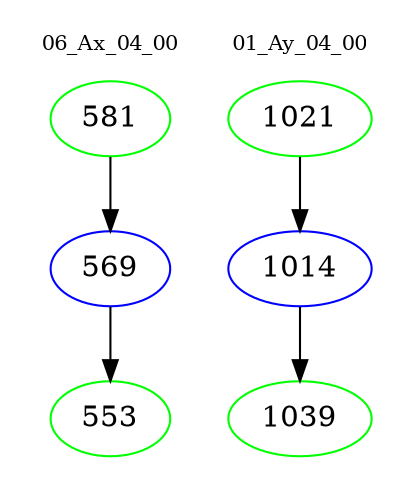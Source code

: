 digraph{
subgraph cluster_0 {
color = white
label = "06_Ax_04_00";
fontsize=10;
T0_581 [label="581", color="green"]
T0_581 -> T0_569 [color="black"]
T0_569 [label="569", color="blue"]
T0_569 -> T0_553 [color="black"]
T0_553 [label="553", color="green"]
}
subgraph cluster_1 {
color = white
label = "01_Ay_04_00";
fontsize=10;
T1_1021 [label="1021", color="green"]
T1_1021 -> T1_1014 [color="black"]
T1_1014 [label="1014", color="blue"]
T1_1014 -> T1_1039 [color="black"]
T1_1039 [label="1039", color="green"]
}
}
